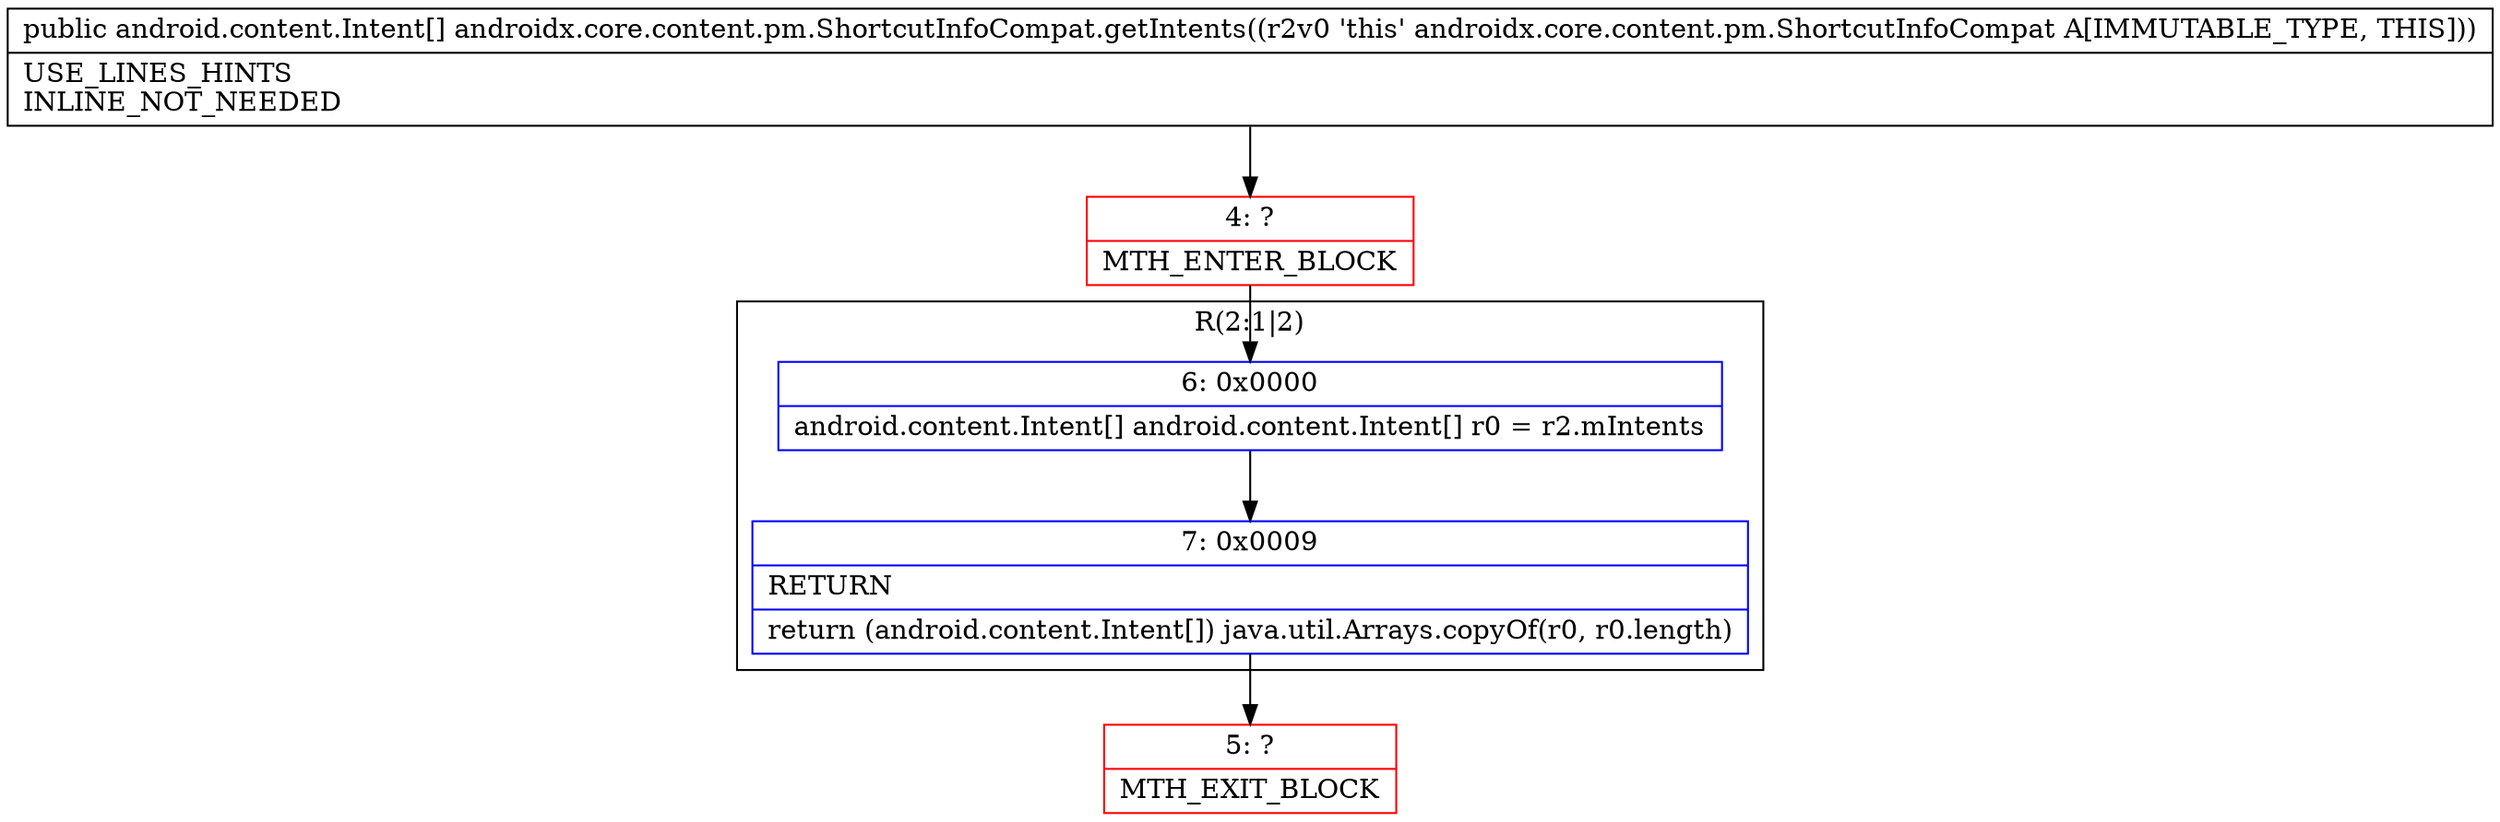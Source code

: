 digraph "CFG forandroidx.core.content.pm.ShortcutInfoCompat.getIntents()[Landroid\/content\/Intent;" {
subgraph cluster_Region_2147375189 {
label = "R(2:1|2)";
node [shape=record,color=blue];
Node_6 [shape=record,label="{6\:\ 0x0000|android.content.Intent[] android.content.Intent[] r0 = r2.mIntents\l}"];
Node_7 [shape=record,label="{7\:\ 0x0009|RETURN\l|return (android.content.Intent[]) java.util.Arrays.copyOf(r0, r0.length)\l}"];
}
Node_4 [shape=record,color=red,label="{4\:\ ?|MTH_ENTER_BLOCK\l}"];
Node_5 [shape=record,color=red,label="{5\:\ ?|MTH_EXIT_BLOCK\l}"];
MethodNode[shape=record,label="{public android.content.Intent[] androidx.core.content.pm.ShortcutInfoCompat.getIntents((r2v0 'this' androidx.core.content.pm.ShortcutInfoCompat A[IMMUTABLE_TYPE, THIS]))  | USE_LINES_HINTS\lINLINE_NOT_NEEDED\l}"];
MethodNode -> Node_4;Node_6 -> Node_7;
Node_7 -> Node_5;
Node_4 -> Node_6;
}

